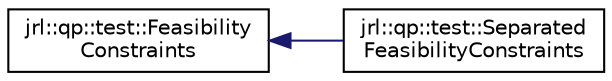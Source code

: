 digraph "Graphical Class Hierarchy"
{
 // LATEX_PDF_SIZE
  edge [fontname="Helvetica",fontsize="10",labelfontname="Helvetica",labelfontsize="10"];
  node [fontname="Helvetica",fontsize="10",shape=record];
  rankdir="LR";
  Node0 [label="jrl::qp::test::Feasibility\lConstraints",height=0.2,width=0.4,color="black", fillcolor="white", style="filled",URL="$structjrl_1_1qp_1_1test_1_1FeasibilityConstraints.html",tooltip=" "];
  Node0 -> Node1 [dir="back",color="midnightblue",fontsize="10",style="solid",fontname="Helvetica"];
  Node1 [label="jrl::qp::test::Separated\lFeasibilityConstraints",height=0.2,width=0.4,color="black", fillcolor="white", style="filled",URL="$structjrl_1_1qp_1_1test_1_1SeparatedFeasibilityConstraints.html",tooltip=" "];
}
